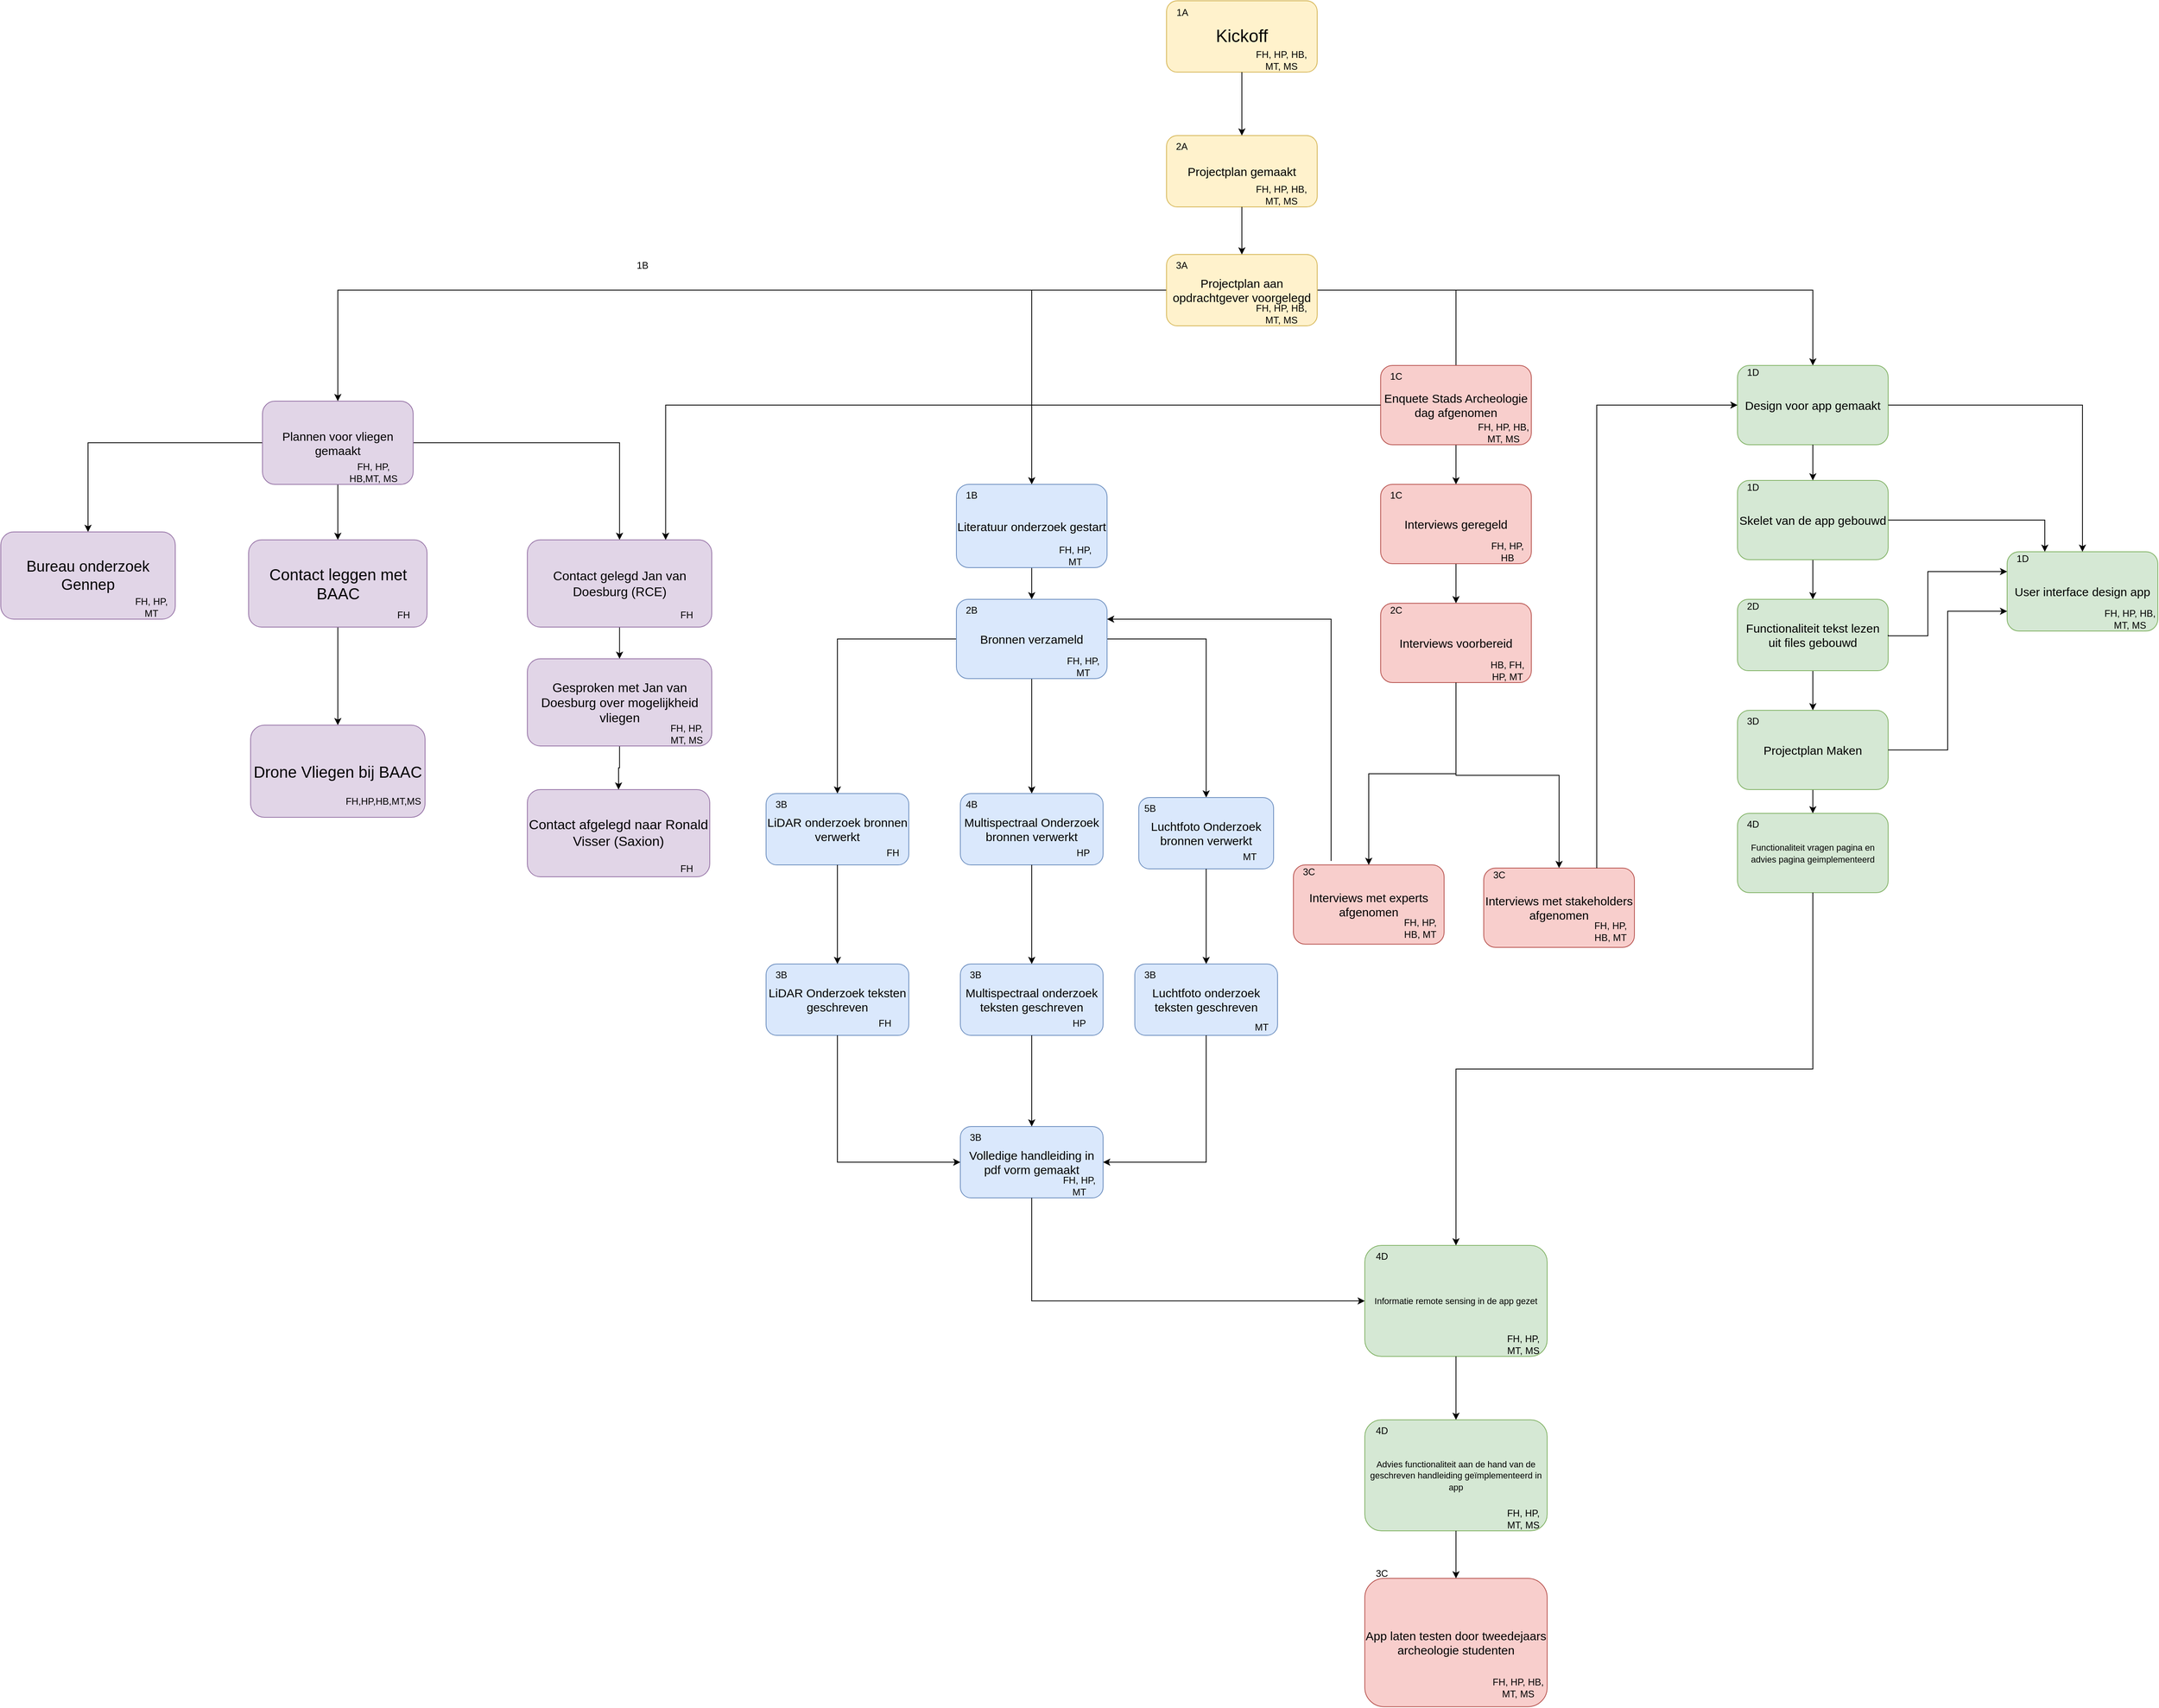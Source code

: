 <mxfile version="22.1.17" type="gitlab">
  <diagram name="Pagina-1" id="hC3suqmQke7wl9KMhECB">
    <mxGraphModel dx="2759" dy="586" grid="1" gridSize="10" guides="1" tooltips="1" connect="1" arrows="1" fold="1" page="1" pageScale="1" pageWidth="827" pageHeight="1169" math="0" shadow="0">
      <root>
        <mxCell id="0" />
        <mxCell id="1" parent="0" />
        <mxCell id="HLW4yrqOA1MUcVgEDOPn-8" value="" style="edgeStyle=orthogonalEdgeStyle;rounded=0;orthogonalLoop=1;jettySize=auto;html=1;" edge="1" parent="1" source="HLW4yrqOA1MUcVgEDOPn-5" target="HLW4yrqOA1MUcVgEDOPn-7">
          <mxGeometry relative="1" as="geometry" />
        </mxCell>
        <mxCell id="HLW4yrqOA1MUcVgEDOPn-10" value="" style="edgeStyle=orthogonalEdgeStyle;rounded=0;orthogonalLoop=1;jettySize=auto;html=1;entryX=0.5;entryY=0;entryDx=0;entryDy=0;" edge="1" parent="1" source="HLW4yrqOA1MUcVgEDOPn-5" target="HLW4yrqOA1MUcVgEDOPn-132">
          <mxGeometry relative="1" as="geometry" />
        </mxCell>
        <mxCell id="HLW4yrqOA1MUcVgEDOPn-12" value="" style="edgeStyle=orthogonalEdgeStyle;rounded=0;orthogonalLoop=1;jettySize=auto;html=1;" edge="1" parent="1" source="HLW4yrqOA1MUcVgEDOPn-5" target="HLW4yrqOA1MUcVgEDOPn-11">
          <mxGeometry relative="1" as="geometry" />
        </mxCell>
        <mxCell id="HLW4yrqOA1MUcVgEDOPn-18" value="" style="edgeStyle=orthogonalEdgeStyle;rounded=0;orthogonalLoop=1;jettySize=auto;html=1;" edge="1" parent="1" source="HLW4yrqOA1MUcVgEDOPn-7" target="HLW4yrqOA1MUcVgEDOPn-13">
          <mxGeometry relative="1" as="geometry" />
        </mxCell>
        <mxCell id="HLW4yrqOA1MUcVgEDOPn-7" value="&lt;font style=&quot;font-size: 15px;&quot;&gt;Literatuur onderzoek gestart&lt;/font&gt;" style="whiteSpace=wrap;html=1;rounded=1;fillColor=#dae8fc;strokeColor=#6c8ebf;" vertex="1" parent="1">
          <mxGeometry x="-105" y="690" width="190" height="105" as="geometry" />
        </mxCell>
        <mxCell id="HLW4yrqOA1MUcVgEDOPn-16" value="" style="edgeStyle=orthogonalEdgeStyle;rounded=0;orthogonalLoop=1;jettySize=auto;html=1;" edge="1" parent="1" source="HLW4yrqOA1MUcVgEDOPn-9" target="HLW4yrqOA1MUcVgEDOPn-15">
          <mxGeometry relative="1" as="geometry" />
        </mxCell>
        <mxCell id="HLW4yrqOA1MUcVgEDOPn-17" value="" style="edgeStyle=orthogonalEdgeStyle;rounded=0;orthogonalLoop=1;jettySize=auto;html=1;" edge="1" parent="1" source="HLW4yrqOA1MUcVgEDOPn-11" target="HLW4yrqOA1MUcVgEDOPn-14">
          <mxGeometry relative="1" as="geometry" />
        </mxCell>
        <mxCell id="HLW4yrqOA1MUcVgEDOPn-22" value="" style="edgeStyle=orthogonalEdgeStyle;rounded=0;orthogonalLoop=1;jettySize=auto;html=1;" edge="1" parent="1" source="HLW4yrqOA1MUcVgEDOPn-13" target="HLW4yrqOA1MUcVgEDOPn-20">
          <mxGeometry relative="1" as="geometry" />
        </mxCell>
        <mxCell id="HLW4yrqOA1MUcVgEDOPn-23" value="" style="edgeStyle=orthogonalEdgeStyle;rounded=0;orthogonalLoop=1;jettySize=auto;html=1;" edge="1" parent="1" source="HLW4yrqOA1MUcVgEDOPn-13" target="HLW4yrqOA1MUcVgEDOPn-19">
          <mxGeometry relative="1" as="geometry" />
        </mxCell>
        <mxCell id="HLW4yrqOA1MUcVgEDOPn-24" value="" style="edgeStyle=orthogonalEdgeStyle;rounded=0;orthogonalLoop=1;jettySize=auto;html=1;" edge="1" parent="1" source="HLW4yrqOA1MUcVgEDOPn-13" target="HLW4yrqOA1MUcVgEDOPn-21">
          <mxGeometry relative="1" as="geometry" />
        </mxCell>
        <mxCell id="HLW4yrqOA1MUcVgEDOPn-13" value="&lt;font style=&quot;font-size: 15px;&quot;&gt;Bronnen verzameld&lt;/font&gt;" style="whiteSpace=wrap;html=1;rounded=1;fillColor=#dae8fc;strokeColor=#6c8ebf;" vertex="1" parent="1">
          <mxGeometry x="-105" y="835" width="190" height="100" as="geometry" />
        </mxCell>
        <mxCell id="HLW4yrqOA1MUcVgEDOPn-27" value="" style="edgeStyle=orthogonalEdgeStyle;rounded=0;orthogonalLoop=1;jettySize=auto;html=1;entryX=0.5;entryY=0;entryDx=0;entryDy=0;" edge="1" parent="1" source="HLW4yrqOA1MUcVgEDOPn-14" target="HLW4yrqOA1MUcVgEDOPn-111">
          <mxGeometry relative="1" as="geometry">
            <Array as="points">
              <mxPoint x="525" y="1057" />
              <mxPoint x="655" y="1057" />
            </Array>
          </mxGeometry>
        </mxCell>
        <mxCell id="HLW4yrqOA1MUcVgEDOPn-29" value="" style="edgeStyle=orthogonalEdgeStyle;rounded=0;orthogonalLoop=1;jettySize=auto;html=1;" edge="1" parent="1" source="HLW4yrqOA1MUcVgEDOPn-15" target="HLW4yrqOA1MUcVgEDOPn-28">
          <mxGeometry relative="1" as="geometry" />
        </mxCell>
        <mxCell id="HLW4yrqOA1MUcVgEDOPn-19" value="&lt;font style=&quot;font-size: 15px;&quot;&gt;LiDAR onderzoek bronnen verwerkt&lt;/font&gt;" style="whiteSpace=wrap;html=1;rounded=1;fillColor=#dae8fc;strokeColor=#6c8ebf;" vertex="1" parent="1">
          <mxGeometry x="-345" y="1080" width="180" height="90" as="geometry" />
        </mxCell>
        <mxCell id="HLW4yrqOA1MUcVgEDOPn-20" value="&lt;font style=&quot;font-size: 15px;&quot;&gt;Multispectraal Onderzoek bronnen verwerkt&lt;/font&gt;" style="whiteSpace=wrap;html=1;rounded=1;fillColor=#dae8fc;strokeColor=#6c8ebf;" vertex="1" parent="1">
          <mxGeometry x="-100" y="1080" width="180" height="90" as="geometry" />
        </mxCell>
        <mxCell id="HLW4yrqOA1MUcVgEDOPn-31" value="" style="edgeStyle=orthogonalEdgeStyle;rounded=0;orthogonalLoop=1;jettySize=auto;html=1;" edge="1" parent="1" source="HLW4yrqOA1MUcVgEDOPn-28" target="HLW4yrqOA1MUcVgEDOPn-30">
          <mxGeometry relative="1" as="geometry" />
        </mxCell>
        <mxCell id="HLW4yrqOA1MUcVgEDOPn-41" value="1B" style="text;whiteSpace=wrap;html=1;" vertex="1" parent="1">
          <mxGeometry x="-95" y="690" width="50" height="40" as="geometry" />
        </mxCell>
        <mxCell id="HLW4yrqOA1MUcVgEDOPn-42" value="2B" style="text;whiteSpace=wrap;html=1;" vertex="1" parent="1">
          <mxGeometry x="-95" y="835" width="50" height="30" as="geometry" />
        </mxCell>
        <mxCell id="HLW4yrqOA1MUcVgEDOPn-43" value="3B" style="text;whiteSpace=wrap;html=1;" vertex="1" parent="1">
          <mxGeometry x="-335" y="1080" width="50" height="40" as="geometry" />
        </mxCell>
        <mxCell id="HLW4yrqOA1MUcVgEDOPn-44" value="4B" style="text;whiteSpace=wrap;html=1;" vertex="1" parent="1">
          <mxGeometry x="-95" y="1080" width="50" height="40" as="geometry" />
        </mxCell>
        <mxCell id="HLW4yrqOA1MUcVgEDOPn-53" value="FH" style="text;html=1;strokeColor=none;fillColor=none;align=center;verticalAlign=middle;whiteSpace=wrap;rounded=0;" vertex="1" parent="1">
          <mxGeometry x="-215" y="1140" width="60" height="30" as="geometry" />
        </mxCell>
        <mxCell id="HLW4yrqOA1MUcVgEDOPn-59" value="" style="edgeStyle=orthogonalEdgeStyle;rounded=0;orthogonalLoop=1;jettySize=auto;html=1;" edge="1" parent="1" source="HLW4yrqOA1MUcVgEDOPn-55" target="HLW4yrqOA1MUcVgEDOPn-58">
          <mxGeometry relative="1" as="geometry" />
        </mxCell>
        <mxCell id="HLW4yrqOA1MUcVgEDOPn-61" value="" style="edgeStyle=orthogonalEdgeStyle;rounded=0;orthogonalLoop=1;jettySize=auto;html=1;" edge="1" parent="1" source="HLW4yrqOA1MUcVgEDOPn-55" target="HLW4yrqOA1MUcVgEDOPn-60">
          <mxGeometry relative="1" as="geometry" />
        </mxCell>
        <mxCell id="HLW4yrqOA1MUcVgEDOPn-65" value="" style="edgeStyle=orthogonalEdgeStyle;rounded=0;orthogonalLoop=1;jettySize=auto;html=1;" edge="1" parent="1" source="HLW4yrqOA1MUcVgEDOPn-55" target="HLW4yrqOA1MUcVgEDOPn-64">
          <mxGeometry relative="1" as="geometry" />
        </mxCell>
        <mxCell id="HLW4yrqOA1MUcVgEDOPn-55" value="&lt;font style=&quot;font-size: 15px;&quot;&gt;Plannen voor vliegen gemaakt&lt;/font&gt;" style="whiteSpace=wrap;html=1;rounded=1;fillColor=#e1d5e7;strokeColor=#9673a6;" vertex="1" parent="1">
          <mxGeometry x="-980" y="585" width="190" height="105" as="geometry" />
        </mxCell>
        <mxCell id="HLW4yrqOA1MUcVgEDOPn-56" value="1B" style="text;whiteSpace=wrap;html=1;" vertex="1" parent="1">
          <mxGeometry x="-510" y="400" width="50" height="40" as="geometry" />
        </mxCell>
        <mxCell id="HLW4yrqOA1MUcVgEDOPn-57" value="" style="endArrow=classic;html=1;rounded=0;entryX=0.5;entryY=0;entryDx=0;entryDy=0;exitX=0;exitY=0.5;exitDx=0;exitDy=0;strokeColor=default;edgeStyle=orthogonalEdgeStyle;" edge="1" parent="1" source="HLW4yrqOA1MUcVgEDOPn-5" target="HLW4yrqOA1MUcVgEDOPn-55">
          <mxGeometry width="50" height="50" relative="1" as="geometry">
            <mxPoint x="-100" y="600" as="sourcePoint" />
            <mxPoint x="-50" y="550" as="targetPoint" />
          </mxGeometry>
        </mxCell>
        <mxCell id="HLW4yrqOA1MUcVgEDOPn-69" value="" style="edgeStyle=orthogonalEdgeStyle;rounded=0;orthogonalLoop=1;jettySize=auto;html=1;" edge="1" parent="1" source="HLW4yrqOA1MUcVgEDOPn-58" target="HLW4yrqOA1MUcVgEDOPn-62">
          <mxGeometry relative="1" as="geometry" />
        </mxCell>
        <mxCell id="HLW4yrqOA1MUcVgEDOPn-58" value="&lt;font style=&quot;font-size: 20px;&quot;&gt;Contact leggen met BAAC&lt;/font&gt;" style="whiteSpace=wrap;html=1;fillColor=#e1d5e7;strokeColor=#9673a6;rounded=1;" vertex="1" parent="1">
          <mxGeometry x="-997.5" y="760" width="225" height="110" as="geometry" />
        </mxCell>
        <mxCell id="HLW4yrqOA1MUcVgEDOPn-60" value="&lt;font style=&quot;font-size: 19px;&quot;&gt;Bureau onderzoek Gennep&lt;/font&gt;" style="whiteSpace=wrap;html=1;fillColor=#e1d5e7;strokeColor=#9673a6;rounded=1;" vertex="1" parent="1">
          <mxGeometry x="-1310" y="750" width="220" height="110" as="geometry" />
        </mxCell>
        <mxCell id="HLW4yrqOA1MUcVgEDOPn-67" value="" style="edgeStyle=orthogonalEdgeStyle;rounded=0;orthogonalLoop=1;jettySize=auto;html=1;entryX=0.5;entryY=0;entryDx=0;entryDy=0;" edge="1" parent="1" source="HLW4yrqOA1MUcVgEDOPn-64" target="HLW4yrqOA1MUcVgEDOPn-117">
          <mxGeometry relative="1" as="geometry" />
        </mxCell>
        <mxCell id="HLW4yrqOA1MUcVgEDOPn-64" value="&lt;font style=&quot;font-size: 16px;&quot;&gt;Contact gelegd Jan van Doesburg (RCE)&lt;/font&gt;" style="whiteSpace=wrap;html=1;fillColor=#e1d5e7;strokeColor=#9673a6;rounded=1;" vertex="1" parent="1">
          <mxGeometry x="-646" y="760" width="232.5" height="110" as="geometry" />
        </mxCell>
        <mxCell id="HLW4yrqOA1MUcVgEDOPn-66" value="&lt;font style=&quot;font-size: 17px;&quot;&gt;Contact afgelegd naar Ronald Visser (Saxion)&lt;/font&gt;" style="whiteSpace=wrap;html=1;fillColor=#e1d5e7;strokeColor=#9673a6;rounded=1;" vertex="1" parent="1">
          <mxGeometry x="-646" y="1075" width="230" height="110" as="geometry" />
        </mxCell>
        <mxCell id="HLW4yrqOA1MUcVgEDOPn-81" value="" style="group" vertex="1" connectable="0" parent="1">
          <mxGeometry x="115" y="1165" width="180" height="90" as="geometry" />
        </mxCell>
        <mxCell id="HLW4yrqOA1MUcVgEDOPn-21" value="&lt;font style=&quot;font-size: 15px;&quot;&gt;Luchtfoto Onderzoek bronnen verwerkt&lt;/font&gt;" style="whiteSpace=wrap;html=1;rounded=1;fillColor=#dae8fc;strokeColor=#6c8ebf;" vertex="1" parent="HLW4yrqOA1MUcVgEDOPn-81">
          <mxGeometry x="10" y="-80" width="170" height="90" as="geometry" />
        </mxCell>
        <mxCell id="HLW4yrqOA1MUcVgEDOPn-45" value="5B" style="text;whiteSpace=wrap;html=1;" vertex="1" parent="HLW4yrqOA1MUcVgEDOPn-81">
          <mxGeometry x="15" y="-80" width="40" height="40" as="geometry" />
        </mxCell>
        <mxCell id="HLW4yrqOA1MUcVgEDOPn-91" value="MT" style="text;html=1;strokeColor=none;fillColor=none;align=center;verticalAlign=middle;whiteSpace=wrap;rounded=0;" vertex="1" parent="HLW4yrqOA1MUcVgEDOPn-81">
          <mxGeometry x="120" y="-20" width="60" height="30" as="geometry" />
        </mxCell>
        <mxCell id="HLW4yrqOA1MUcVgEDOPn-82" value="" style="group" vertex="1" connectable="0" parent="1">
          <mxGeometry x="-100" y="1295" width="180" height="90" as="geometry" />
        </mxCell>
        <mxCell id="HLW4yrqOA1MUcVgEDOPn-73" value="&lt;span style=&quot;font-size: 15px;&quot;&gt;Multispectraal onderzoek teksten geschreven&lt;/span&gt;" style="whiteSpace=wrap;html=1;rounded=1;fillColor=#dae8fc;strokeColor=#6c8ebf;" vertex="1" parent="HLW4yrqOA1MUcVgEDOPn-82">
          <mxGeometry width="180" height="90" as="geometry" />
        </mxCell>
        <mxCell id="HLW4yrqOA1MUcVgEDOPn-74" value="3B" style="text;whiteSpace=wrap;html=1;" vertex="1" parent="HLW4yrqOA1MUcVgEDOPn-82">
          <mxGeometry x="10" width="50" height="40" as="geometry" />
        </mxCell>
        <mxCell id="HLW4yrqOA1MUcVgEDOPn-75" value="HP" style="text;html=1;strokeColor=none;fillColor=none;align=center;verticalAlign=middle;whiteSpace=wrap;rounded=0;" vertex="1" parent="HLW4yrqOA1MUcVgEDOPn-82">
          <mxGeometry x="120" y="60" width="60" height="30" as="geometry" />
        </mxCell>
        <mxCell id="HLW4yrqOA1MUcVgEDOPn-83" value="" style="group" vertex="1" connectable="0" parent="1">
          <mxGeometry x="-345" y="1295" width="180" height="90" as="geometry" />
        </mxCell>
        <mxCell id="HLW4yrqOA1MUcVgEDOPn-70" value="&lt;font style=&quot;font-size: 15px;&quot;&gt;LiDAR Onderzoek teksten geschreven&lt;/font&gt;" style="whiteSpace=wrap;html=1;rounded=1;fillColor=#dae8fc;strokeColor=#6c8ebf;" vertex="1" parent="HLW4yrqOA1MUcVgEDOPn-83">
          <mxGeometry width="180" height="90" as="geometry" />
        </mxCell>
        <mxCell id="HLW4yrqOA1MUcVgEDOPn-71" value="3B" style="text;whiteSpace=wrap;html=1;" vertex="1" parent="HLW4yrqOA1MUcVgEDOPn-83">
          <mxGeometry x="10" width="50" height="40" as="geometry" />
        </mxCell>
        <mxCell id="HLW4yrqOA1MUcVgEDOPn-72" value="FH" style="text;html=1;strokeColor=none;fillColor=none;align=center;verticalAlign=middle;whiteSpace=wrap;rounded=0;" vertex="1" parent="HLW4yrqOA1MUcVgEDOPn-83">
          <mxGeometry x="120" y="60" width="60" height="30" as="geometry" />
        </mxCell>
        <mxCell id="HLW4yrqOA1MUcVgEDOPn-85" value="" style="endArrow=classic;html=1;rounded=0;entryX=0.5;entryY=0;entryDx=0;entryDy=0;exitX=0.5;exitY=1;exitDx=0;exitDy=0;" edge="1" parent="1" source="HLW4yrqOA1MUcVgEDOPn-21" target="HLW4yrqOA1MUcVgEDOPn-76">
          <mxGeometry width="50" height="50" relative="1" as="geometry">
            <mxPoint x="75" y="1135" as="sourcePoint" />
            <mxPoint x="125" y="1085" as="targetPoint" />
          </mxGeometry>
        </mxCell>
        <mxCell id="HLW4yrqOA1MUcVgEDOPn-86" value="" style="endArrow=classic;html=1;rounded=0;entryX=0.5;entryY=0;entryDx=0;entryDy=0;exitX=0.5;exitY=1;exitDx=0;exitDy=0;" edge="1" parent="1" source="HLW4yrqOA1MUcVgEDOPn-20" target="HLW4yrqOA1MUcVgEDOPn-73">
          <mxGeometry width="50" height="50" relative="1" as="geometry">
            <mxPoint x="-15" y="1095" as="sourcePoint" />
            <mxPoint x="-15" y="1135" as="targetPoint" />
          </mxGeometry>
        </mxCell>
        <mxCell id="HLW4yrqOA1MUcVgEDOPn-88" value="" style="endArrow=classic;html=1;rounded=0;entryX=0.5;entryY=0;entryDx=0;entryDy=0;exitX=0.5;exitY=1;exitDx=0;exitDy=0;" edge="1" parent="1" source="HLW4yrqOA1MUcVgEDOPn-19" target="HLW4yrqOA1MUcVgEDOPn-70">
          <mxGeometry width="50" height="50" relative="1" as="geometry">
            <mxPoint x="-225" y="1095" as="sourcePoint" />
            <mxPoint x="-225" y="1135" as="targetPoint" />
          </mxGeometry>
        </mxCell>
        <mxCell id="HLW4yrqOA1MUcVgEDOPn-76" value="&lt;font style=&quot;font-size: 15px;&quot;&gt;Luchtfoto onderzoek teksten geschreven&lt;/font&gt;" style="whiteSpace=wrap;html=1;rounded=1;fillColor=#dae8fc;strokeColor=#6c8ebf;" vertex="1" parent="1">
          <mxGeometry x="120" y="1295" width="180" height="90" as="geometry" />
        </mxCell>
        <mxCell id="HLW4yrqOA1MUcVgEDOPn-89" value="" style="group" vertex="1" connectable="0" parent="1">
          <mxGeometry x="125" y="1190" width="175" height="90" as="geometry" />
        </mxCell>
        <mxCell id="HLW4yrqOA1MUcVgEDOPn-77" value="3B" style="text;whiteSpace=wrap;html=1;" vertex="1" parent="HLW4yrqOA1MUcVgEDOPn-89">
          <mxGeometry x="5" y="105" width="50" height="40" as="geometry" />
        </mxCell>
        <mxCell id="HLW4yrqOA1MUcVgEDOPn-90" value="HP" style="text;html=1;strokeColor=none;fillColor=none;align=center;verticalAlign=middle;whiteSpace=wrap;rounded=0;" vertex="1" parent="1">
          <mxGeometry x="25" y="1140" width="60" height="30" as="geometry" />
        </mxCell>
        <mxCell id="HLW4yrqOA1MUcVgEDOPn-92" value="FH, HP, HB,MT, MS" style="text;html=1;strokeColor=none;fillColor=none;align=center;verticalAlign=middle;whiteSpace=wrap;rounded=0;" vertex="1" parent="1">
          <mxGeometry x="-880" y="660" width="80" height="30" as="geometry" />
        </mxCell>
        <mxCell id="HLW4yrqOA1MUcVgEDOPn-93" value="FH" style="text;html=1;strokeColor=none;fillColor=none;align=center;verticalAlign=middle;whiteSpace=wrap;rounded=0;" vertex="1" parent="1">
          <mxGeometry x="-474.75" y="840" width="60" height="30" as="geometry" />
        </mxCell>
        <mxCell id="HLW4yrqOA1MUcVgEDOPn-94" value="FH" style="text;html=1;strokeColor=none;fillColor=none;align=center;verticalAlign=middle;whiteSpace=wrap;rounded=0;" vertex="1" parent="1">
          <mxGeometry x="-832.5" y="840" width="60" height="30" as="geometry" />
        </mxCell>
        <mxCell id="HLW4yrqOA1MUcVgEDOPn-95" value="FH, HP, MT" style="text;html=1;strokeColor=none;fillColor=none;align=center;verticalAlign=middle;whiteSpace=wrap;rounded=0;" vertex="1" parent="1">
          <mxGeometry x="-1150" y="830" width="60" height="30" as="geometry" />
        </mxCell>
        <mxCell id="HLW4yrqOA1MUcVgEDOPn-96" value="FH" style="text;html=1;strokeColor=none;fillColor=none;align=center;verticalAlign=middle;whiteSpace=wrap;rounded=0;" vertex="1" parent="1">
          <mxGeometry x="-474.75" y="1160" width="60" height="30" as="geometry" />
        </mxCell>
        <mxCell id="HLW4yrqOA1MUcVgEDOPn-98" value="FH, HP, MT" style="text;html=1;strokeColor=none;fillColor=none;align=center;verticalAlign=middle;whiteSpace=wrap;rounded=0;" vertex="1" parent="1">
          <mxGeometry x="15" y="765" width="60" height="30" as="geometry" />
        </mxCell>
        <mxCell id="HLW4yrqOA1MUcVgEDOPn-99" value="FH, HP, MT" style="text;html=1;strokeColor=none;fillColor=none;align=center;verticalAlign=middle;whiteSpace=wrap;rounded=0;" vertex="1" parent="1">
          <mxGeometry x="25" y="905" width="60" height="30" as="geometry" />
        </mxCell>
        <mxCell id="HLW4yrqOA1MUcVgEDOPn-105" value="" style="group" vertex="1" connectable="0" parent="1">
          <mxGeometry x="320" y="1165" width="190" height="105" as="geometry" />
        </mxCell>
        <mxCell id="HLW4yrqOA1MUcVgEDOPn-25" value="&lt;font style=&quot;font-size: 15px;&quot;&gt;Interviews met experts afgenomen&lt;/font&gt;" style="whiteSpace=wrap;html=1;rounded=1;fillColor=#f8cecc;strokeColor=#b85450;" vertex="1" parent="HLW4yrqOA1MUcVgEDOPn-105">
          <mxGeometry y="5" width="190" height="100" as="geometry" />
        </mxCell>
        <mxCell id="HLW4yrqOA1MUcVgEDOPn-46" value="3C" style="text;whiteSpace=wrap;html=1;" vertex="1" parent="HLW4yrqOA1MUcVgEDOPn-105">
          <mxGeometry x="10" width="50" height="40" as="geometry" />
        </mxCell>
        <mxCell id="HLW4yrqOA1MUcVgEDOPn-104" value="FH, HP, HB, MT" style="text;html=1;strokeColor=none;fillColor=none;align=center;verticalAlign=middle;whiteSpace=wrap;rounded=0;" vertex="1" parent="HLW4yrqOA1MUcVgEDOPn-105">
          <mxGeometry x="130" y="70" width="60" height="30" as="geometry" />
        </mxCell>
        <mxCell id="HLW4yrqOA1MUcVgEDOPn-106" value="" style="group" vertex="1" connectable="0" parent="1">
          <mxGeometry x="880" y="680" width="190" height="105" as="geometry" />
        </mxCell>
        <mxCell id="HLW4yrqOA1MUcVgEDOPn-9" value="&lt;span style=&quot;font-size: 15px;&quot;&gt;Skelet van de app gebouwd&lt;/span&gt;" style="whiteSpace=wrap;html=1;rounded=1;fillColor=#d5e8d4;strokeColor=#82b366;" vertex="1" parent="HLW4yrqOA1MUcVgEDOPn-106">
          <mxGeometry y="5" width="190" height="100" as="geometry" />
        </mxCell>
        <mxCell id="HLW4yrqOA1MUcVgEDOPn-49" value="1D" style="text;whiteSpace=wrap;html=1;" vertex="1" parent="HLW4yrqOA1MUcVgEDOPn-106">
          <mxGeometry x="10" width="50" height="40" as="geometry" />
        </mxCell>
        <mxCell id="HLW4yrqOA1MUcVgEDOPn-107" value="" style="group" vertex="1" connectable="0" parent="1">
          <mxGeometry x="880" y="830" width="190" height="95" as="geometry" />
        </mxCell>
        <mxCell id="HLW4yrqOA1MUcVgEDOPn-15" value="&lt;font style=&quot;font-size: 15px;&quot;&gt;Functionaliteit tekst lezen uit files gebouwd&lt;/font&gt;" style="whiteSpace=wrap;html=1;rounded=1;fillColor=#d5e8d4;strokeColor=#82b366;" vertex="1" parent="HLW4yrqOA1MUcVgEDOPn-107">
          <mxGeometry y="5" width="190" height="90" as="geometry" />
        </mxCell>
        <mxCell id="HLW4yrqOA1MUcVgEDOPn-50" value="2D" style="text;whiteSpace=wrap;html=1;" vertex="1" parent="HLW4yrqOA1MUcVgEDOPn-107">
          <mxGeometry x="10" width="50" height="40" as="geometry" />
        </mxCell>
        <mxCell id="HLW4yrqOA1MUcVgEDOPn-108" value="" style="group" vertex="1" connectable="0" parent="1">
          <mxGeometry x="880" y="975" width="190" height="100" as="geometry" />
        </mxCell>
        <mxCell id="HLW4yrqOA1MUcVgEDOPn-28" value="&lt;font style=&quot;font-size: 15px;&quot;&gt;Projectplan Maken&lt;/font&gt;" style="whiteSpace=wrap;html=1;rounded=1;fillColor=#d5e8d4;strokeColor=#82b366;" vertex="1" parent="HLW4yrqOA1MUcVgEDOPn-108">
          <mxGeometry width="190" height="100" as="geometry" />
        </mxCell>
        <mxCell id="HLW4yrqOA1MUcVgEDOPn-51" value="3D" style="text;whiteSpace=wrap;html=1;" vertex="1" parent="HLW4yrqOA1MUcVgEDOPn-108">
          <mxGeometry x="10" width="50" height="40" as="geometry" />
        </mxCell>
        <mxCell id="HLW4yrqOA1MUcVgEDOPn-109" value="" style="group" vertex="1" connectable="0" parent="1">
          <mxGeometry x="880" y="1105" width="190" height="100" as="geometry" />
        </mxCell>
        <mxCell id="HLW4yrqOA1MUcVgEDOPn-30" value="&lt;font style=&quot;font-size: 11px;&quot;&gt;Functionaliteit vragen pagina en advies pagina geimplementeerd&lt;/font&gt;" style="whiteSpace=wrap;html=1;rounded=1;fillColor=#d5e8d4;strokeColor=#82b366;" vertex="1" parent="HLW4yrqOA1MUcVgEDOPn-109">
          <mxGeometry width="190" height="100" as="geometry" />
        </mxCell>
        <mxCell id="HLW4yrqOA1MUcVgEDOPn-52" value="4D" style="text;whiteSpace=wrap;html=1;" vertex="1" parent="HLW4yrqOA1MUcVgEDOPn-109">
          <mxGeometry x="10" width="50" height="40" as="geometry" />
        </mxCell>
        <mxCell id="HLW4yrqOA1MUcVgEDOPn-110" value="" style="group" vertex="1" connectable="0" parent="1">
          <mxGeometry x="560" y="1169" width="190" height="105" as="geometry" />
        </mxCell>
        <mxCell id="HLW4yrqOA1MUcVgEDOPn-111" value="&lt;font style=&quot;font-size: 15px;&quot;&gt;Interviews met stakeholders afgenomen&lt;/font&gt;" style="whiteSpace=wrap;html=1;rounded=1;fillColor=#f8cecc;strokeColor=#b85450;" vertex="1" parent="HLW4yrqOA1MUcVgEDOPn-110">
          <mxGeometry y="5" width="190" height="100" as="geometry" />
        </mxCell>
        <mxCell id="HLW4yrqOA1MUcVgEDOPn-112" value="3C" style="text;whiteSpace=wrap;html=1;" vertex="1" parent="HLW4yrqOA1MUcVgEDOPn-110">
          <mxGeometry x="10" width="50" height="40" as="geometry" />
        </mxCell>
        <mxCell id="HLW4yrqOA1MUcVgEDOPn-113" value="FH, HP, HB, MT" style="text;html=1;strokeColor=none;fillColor=none;align=center;verticalAlign=middle;whiteSpace=wrap;rounded=0;" vertex="1" parent="HLW4yrqOA1MUcVgEDOPn-110">
          <mxGeometry x="130" y="70" width="60" height="30" as="geometry" />
        </mxCell>
        <mxCell id="HLW4yrqOA1MUcVgEDOPn-114" value="" style="group" vertex="1" connectable="0" parent="1">
          <mxGeometry x="430" y="690" width="190" height="100" as="geometry" />
        </mxCell>
        <mxCell id="HLW4yrqOA1MUcVgEDOPn-11" value="&lt;font style=&quot;font-size: 15px;&quot;&gt;Interviews geregeld&lt;/font&gt;" style="whiteSpace=wrap;html=1;rounded=1;fillColor=#f8cecc;strokeColor=#b85450;" vertex="1" parent="HLW4yrqOA1MUcVgEDOPn-114">
          <mxGeometry width="190" height="100" as="geometry" />
        </mxCell>
        <mxCell id="HLW4yrqOA1MUcVgEDOPn-48" value="1C" style="text;whiteSpace=wrap;html=1;" vertex="1" parent="HLW4yrqOA1MUcVgEDOPn-114">
          <mxGeometry x="10" width="50" height="30" as="geometry" />
        </mxCell>
        <mxCell id="HLW4yrqOA1MUcVgEDOPn-102" value="FH, HP, HB" style="text;html=1;strokeColor=none;fillColor=none;align=center;verticalAlign=middle;whiteSpace=wrap;rounded=0;" vertex="1" parent="HLW4yrqOA1MUcVgEDOPn-114">
          <mxGeometry x="130" y="70" width="60" height="30" as="geometry" />
        </mxCell>
        <mxCell id="HLW4yrqOA1MUcVgEDOPn-115" value="" style="group" vertex="1" connectable="0" parent="1">
          <mxGeometry x="430" y="835" width="190" height="105" as="geometry" />
        </mxCell>
        <mxCell id="HLW4yrqOA1MUcVgEDOPn-14" value="&lt;font style=&quot;font-size: 15px;&quot;&gt;Interviews voorbereid&lt;/font&gt;" style="whiteSpace=wrap;html=1;rounded=1;fillColor=#f8cecc;strokeColor=#b85450;" vertex="1" parent="HLW4yrqOA1MUcVgEDOPn-115">
          <mxGeometry y="5" width="190" height="100" as="geometry" />
        </mxCell>
        <mxCell id="HLW4yrqOA1MUcVgEDOPn-47" value="2C" style="text;whiteSpace=wrap;html=1;" vertex="1" parent="HLW4yrqOA1MUcVgEDOPn-115">
          <mxGeometry x="10" width="50" height="40" as="geometry" />
        </mxCell>
        <mxCell id="HLW4yrqOA1MUcVgEDOPn-103" value="HB, FH, HP, MT" style="text;html=1;strokeColor=none;fillColor=none;align=center;verticalAlign=middle;whiteSpace=wrap;rounded=0;" vertex="1" parent="HLW4yrqOA1MUcVgEDOPn-115">
          <mxGeometry x="130" y="75" width="60" height="30" as="geometry" />
        </mxCell>
        <mxCell id="HLW4yrqOA1MUcVgEDOPn-116" value="" style="endArrow=classic;html=1;rounded=0;exitX=0.5;exitY=1;exitDx=0;exitDy=0;entryX=0.5;entryY=0;entryDx=0;entryDy=0;edgeStyle=orthogonalEdgeStyle;" edge="1" parent="1" source="HLW4yrqOA1MUcVgEDOPn-14" target="HLW4yrqOA1MUcVgEDOPn-25">
          <mxGeometry width="50" height="50" relative="1" as="geometry">
            <mxPoint x="770" y="915.5" as="sourcePoint" />
            <mxPoint x="820" y="865.5" as="targetPoint" />
          </mxGeometry>
        </mxCell>
        <mxCell id="HLW4yrqOA1MUcVgEDOPn-119" value="" style="edgeStyle=orthogonalEdgeStyle;rounded=0;orthogonalLoop=1;jettySize=auto;html=1;" edge="1" parent="1" source="HLW4yrqOA1MUcVgEDOPn-117" target="HLW4yrqOA1MUcVgEDOPn-66">
          <mxGeometry relative="1" as="geometry" />
        </mxCell>
        <mxCell id="HLW4yrqOA1MUcVgEDOPn-117" value="&lt;font style=&quot;font-size: 16px;&quot;&gt;Gesproken met Jan van Doesburg over mogelijkheid vliegen&lt;/font&gt;" style="whiteSpace=wrap;html=1;fillColor=#e1d5e7;strokeColor=#9673a6;rounded=1;" vertex="1" parent="1">
          <mxGeometry x="-646" y="910" width="232.5" height="110" as="geometry" />
        </mxCell>
        <mxCell id="HLW4yrqOA1MUcVgEDOPn-118" value="FH, HP, MT, MS" style="text;html=1;strokeColor=none;fillColor=none;align=center;verticalAlign=middle;whiteSpace=wrap;rounded=0;" vertex="1" parent="1">
          <mxGeometry x="-474.75" y="990" width="60" height="30" as="geometry" />
        </mxCell>
        <mxCell id="HLW4yrqOA1MUcVgEDOPn-121" value="" style="group" vertex="1" connectable="0" parent="1">
          <mxGeometry x="430" y="540" width="190" height="100" as="geometry" />
        </mxCell>
        <mxCell id="HLW4yrqOA1MUcVgEDOPn-122" value="&lt;font style=&quot;font-size: 15px;&quot;&gt;Enquete Stads Archeologie dag afgenomen&lt;/font&gt;" style="whiteSpace=wrap;html=1;rounded=1;fillColor=#f8cecc;strokeColor=#b85450;" vertex="1" parent="HLW4yrqOA1MUcVgEDOPn-121">
          <mxGeometry width="190" height="100" as="geometry" />
        </mxCell>
        <mxCell id="HLW4yrqOA1MUcVgEDOPn-123" value="1C" style="text;whiteSpace=wrap;html=1;" vertex="1" parent="HLW4yrqOA1MUcVgEDOPn-121">
          <mxGeometry x="10" width="50" height="30" as="geometry" />
        </mxCell>
        <mxCell id="HLW4yrqOA1MUcVgEDOPn-124" value="FH, HP, HB, MT, MS" style="text;html=1;strokeColor=none;fillColor=none;align=center;verticalAlign=middle;whiteSpace=wrap;rounded=0;" vertex="1" parent="HLW4yrqOA1MUcVgEDOPn-121">
          <mxGeometry x="120" y="70" width="70" height="30" as="geometry" />
        </mxCell>
        <mxCell id="HLW4yrqOA1MUcVgEDOPn-126" value="" style="group" vertex="1" connectable="0" parent="1">
          <mxGeometry x="-995" y="993.75" width="220" height="121.25" as="geometry" />
        </mxCell>
        <mxCell id="HLW4yrqOA1MUcVgEDOPn-62" value="&lt;font style=&quot;font-size: 20px;&quot;&gt;Drone Vliegen bij BAAC&lt;/font&gt;" style="whiteSpace=wrap;html=1;fillColor=#e1d5e7;strokeColor=#9673a6;rounded=1;" vertex="1" parent="HLW4yrqOA1MUcVgEDOPn-126">
          <mxGeometry width="220" height="116.25" as="geometry" />
        </mxCell>
        <mxCell id="HLW4yrqOA1MUcVgEDOPn-97" value="FH,HP,HB,MT,MS" style="text;html=1;strokeColor=none;fillColor=none;align=center;verticalAlign=middle;whiteSpace=wrap;rounded=0;" vertex="1" parent="HLW4yrqOA1MUcVgEDOPn-126">
          <mxGeometry x="115" y="71.25" width="105" height="50" as="geometry" />
        </mxCell>
        <mxCell id="HLW4yrqOA1MUcVgEDOPn-128" value="" style="endArrow=classic;html=1;rounded=0;entryX=0.75;entryY=0;entryDx=0;entryDy=0;exitX=0;exitY=0.5;exitDx=0;exitDy=0;edgeStyle=orthogonalEdgeStyle;" edge="1" parent="1" source="HLW4yrqOA1MUcVgEDOPn-122" target="HLW4yrqOA1MUcVgEDOPn-64">
          <mxGeometry width="50" height="50" relative="1" as="geometry">
            <mxPoint x="-120" y="990" as="sourcePoint" />
            <mxPoint x="-70" y="940" as="targetPoint" />
          </mxGeometry>
        </mxCell>
        <mxCell id="HLW4yrqOA1MUcVgEDOPn-129" value="" style="group" vertex="1" connectable="0" parent="1">
          <mxGeometry x="150" y="80" width="200" height="410" as="geometry" />
        </mxCell>
        <mxCell id="HLW4yrqOA1MUcVgEDOPn-2" value="&lt;font style=&quot;font-size: 22px;&quot;&gt;Kickoff&lt;/font&gt;" style="rounded=1;whiteSpace=wrap;html=1;fillColor=#fff2cc;strokeColor=#d6b656;" vertex="1" parent="HLW4yrqOA1MUcVgEDOPn-129">
          <mxGeometry x="10" width="190" height="90" as="geometry" />
        </mxCell>
        <mxCell id="HLW4yrqOA1MUcVgEDOPn-3" value="&lt;font style=&quot;font-size: 15px;&quot;&gt;Projectplan gemaakt&lt;/font&gt;" style="whiteSpace=wrap;html=1;rounded=1;fillColor=#fff2cc;strokeColor=#d6b656;" vertex="1" parent="HLW4yrqOA1MUcVgEDOPn-129">
          <mxGeometry x="10" y="170" width="190" height="90" as="geometry" />
        </mxCell>
        <mxCell id="HLW4yrqOA1MUcVgEDOPn-4" value="" style="edgeStyle=orthogonalEdgeStyle;rounded=0;orthogonalLoop=1;jettySize=auto;html=1;" edge="1" parent="HLW4yrqOA1MUcVgEDOPn-129" source="HLW4yrqOA1MUcVgEDOPn-2" target="HLW4yrqOA1MUcVgEDOPn-3">
          <mxGeometry relative="1" as="geometry" />
        </mxCell>
        <mxCell id="HLW4yrqOA1MUcVgEDOPn-5" value="&lt;font style=&quot;font-size: 15px;&quot;&gt;Projectplan aan opdrachtgever voorgelegd&lt;/font&gt;" style="whiteSpace=wrap;html=1;rounded=1;fillColor=#fff2cc;strokeColor=#d6b656;" vertex="1" parent="HLW4yrqOA1MUcVgEDOPn-129">
          <mxGeometry x="10" y="320" width="190" height="90" as="geometry" />
        </mxCell>
        <mxCell id="HLW4yrqOA1MUcVgEDOPn-6" value="" style="edgeStyle=orthogonalEdgeStyle;rounded=0;orthogonalLoop=1;jettySize=auto;html=1;" edge="1" parent="HLW4yrqOA1MUcVgEDOPn-129" source="HLW4yrqOA1MUcVgEDOPn-3" target="HLW4yrqOA1MUcVgEDOPn-5">
          <mxGeometry relative="1" as="geometry" />
        </mxCell>
        <mxCell id="HLW4yrqOA1MUcVgEDOPn-34" value="FH, HP, HB, MT, MS" style="text;html=1;strokeColor=none;fillColor=none;align=center;verticalAlign=middle;whiteSpace=wrap;rounded=0;" vertex="1" parent="HLW4yrqOA1MUcVgEDOPn-129">
          <mxGeometry x="120" y="60" width="70" height="30" as="geometry" />
        </mxCell>
        <mxCell id="HLW4yrqOA1MUcVgEDOPn-38" value="1A" style="text;html=1;strokeColor=none;fillColor=none;align=center;verticalAlign=middle;whiteSpace=wrap;rounded=0;" vertex="1" parent="HLW4yrqOA1MUcVgEDOPn-129">
          <mxGeometry width="60" height="30" as="geometry" />
        </mxCell>
        <mxCell id="HLW4yrqOA1MUcVgEDOPn-39" value="2A" style="text;whiteSpace=wrap;html=1;" vertex="1" parent="HLW4yrqOA1MUcVgEDOPn-129">
          <mxGeometry x="20" y="170" width="50" height="40" as="geometry" />
        </mxCell>
        <mxCell id="HLW4yrqOA1MUcVgEDOPn-40" value="3A" style="text;whiteSpace=wrap;html=1;" vertex="1" parent="HLW4yrqOA1MUcVgEDOPn-129">
          <mxGeometry x="20" y="320" width="50" height="40" as="geometry" />
        </mxCell>
        <mxCell id="HLW4yrqOA1MUcVgEDOPn-100" value="FH, HP, HB, MT, MS" style="text;html=1;strokeColor=none;fillColor=none;align=center;verticalAlign=middle;whiteSpace=wrap;rounded=0;" vertex="1" parent="HLW4yrqOA1MUcVgEDOPn-129">
          <mxGeometry x="120" y="230" width="70" height="30" as="geometry" />
        </mxCell>
        <mxCell id="HLW4yrqOA1MUcVgEDOPn-101" value="FH, HP, HB, MT, MS" style="text;html=1;strokeColor=none;fillColor=none;align=center;verticalAlign=middle;whiteSpace=wrap;rounded=0;" vertex="1" parent="HLW4yrqOA1MUcVgEDOPn-129">
          <mxGeometry x="120" y="380" width="70" height="30" as="geometry" />
        </mxCell>
        <mxCell id="HLW4yrqOA1MUcVgEDOPn-130" value="" style="endArrow=classic;html=1;rounded=0;entryX=1;entryY=0.25;entryDx=0;entryDy=0;exitX=0.75;exitY=0;exitDx=0;exitDy=0;edgeStyle=orthogonalEdgeStyle;" edge="1" parent="1" source="HLW4yrqOA1MUcVgEDOPn-46" target="HLW4yrqOA1MUcVgEDOPn-13">
          <mxGeometry width="50" height="50" relative="1" as="geometry">
            <mxPoint x="390" y="1040" as="sourcePoint" />
            <mxPoint x="490" y="1150" as="targetPoint" />
          </mxGeometry>
        </mxCell>
        <mxCell id="HLW4yrqOA1MUcVgEDOPn-131" value="" style="group" vertex="1" connectable="0" parent="1">
          <mxGeometry x="880" y="535" width="190" height="105" as="geometry" />
        </mxCell>
        <mxCell id="HLW4yrqOA1MUcVgEDOPn-132" value="&lt;span style=&quot;font-size: 15px;&quot;&gt;Design voor app gemaakt&lt;/span&gt;" style="whiteSpace=wrap;html=1;rounded=1;fillColor=#d5e8d4;strokeColor=#82b366;" vertex="1" parent="HLW4yrqOA1MUcVgEDOPn-131">
          <mxGeometry y="5" width="190" height="100" as="geometry" />
        </mxCell>
        <mxCell id="HLW4yrqOA1MUcVgEDOPn-133" value="1D" style="text;whiteSpace=wrap;html=1;" vertex="1" parent="HLW4yrqOA1MUcVgEDOPn-131">
          <mxGeometry x="10" width="50" height="40" as="geometry" />
        </mxCell>
        <mxCell id="HLW4yrqOA1MUcVgEDOPn-134" value="" style="edgeStyle=orthogonalEdgeStyle;rounded=0;orthogonalLoop=1;jettySize=auto;html=1;entryX=0.5;entryY=0;entryDx=0;entryDy=0;" edge="1" parent="1" source="HLW4yrqOA1MUcVgEDOPn-132" target="HLW4yrqOA1MUcVgEDOPn-9">
          <mxGeometry relative="1" as="geometry">
            <Array as="points" />
          </mxGeometry>
        </mxCell>
        <mxCell id="HLW4yrqOA1MUcVgEDOPn-135" value="" style="endArrow=classic;html=1;rounded=0;entryX=0;entryY=0.5;entryDx=0;entryDy=0;exitX=0.75;exitY=0;exitDx=0;exitDy=0;edgeStyle=orthogonalEdgeStyle;" edge="1" parent="1" source="HLW4yrqOA1MUcVgEDOPn-111" target="HLW4yrqOA1MUcVgEDOPn-132">
          <mxGeometry width="50" height="50" relative="1" as="geometry">
            <mxPoint x="590" y="1110" as="sourcePoint" />
            <mxPoint x="640" y="1060" as="targetPoint" />
          </mxGeometry>
        </mxCell>
        <mxCell id="HLW4yrqOA1MUcVgEDOPn-136" value="" style="group" vertex="1" connectable="0" parent="1">
          <mxGeometry x="1220" y="770" width="190" height="105" as="geometry" />
        </mxCell>
        <mxCell id="HLW4yrqOA1MUcVgEDOPn-137" value="&lt;span style=&quot;font-size: 15px;&quot;&gt;User interface design app&lt;/span&gt;" style="whiteSpace=wrap;html=1;rounded=1;fillColor=#d5e8d4;strokeColor=#82b366;" vertex="1" parent="HLW4yrqOA1MUcVgEDOPn-136">
          <mxGeometry y="5" width="190" height="100" as="geometry" />
        </mxCell>
        <mxCell id="HLW4yrqOA1MUcVgEDOPn-138" value="1D" style="text;whiteSpace=wrap;html=1;" vertex="1" parent="HLW4yrqOA1MUcVgEDOPn-136">
          <mxGeometry x="10" width="50" height="40" as="geometry" />
        </mxCell>
        <mxCell id="HLW4yrqOA1MUcVgEDOPn-139" value="FH, HP, HB, MT, MS" style="text;html=1;strokeColor=none;fillColor=none;align=center;verticalAlign=middle;whiteSpace=wrap;rounded=0;" vertex="1" parent="HLW4yrqOA1MUcVgEDOPn-136">
          <mxGeometry x="120" y="75" width="70" height="30" as="geometry" />
        </mxCell>
        <mxCell id="HLW4yrqOA1MUcVgEDOPn-140" value="" style="endArrow=classic;html=1;rounded=0;exitX=1;exitY=0.5;exitDx=0;exitDy=0;entryX=0.5;entryY=0;entryDx=0;entryDy=0;" edge="1" parent="1" source="HLW4yrqOA1MUcVgEDOPn-132" target="HLW4yrqOA1MUcVgEDOPn-137">
          <mxGeometry width="50" height="50" relative="1" as="geometry">
            <mxPoint x="930" y="890" as="sourcePoint" />
            <mxPoint x="980" y="840" as="targetPoint" />
            <Array as="points">
              <mxPoint x="1315" y="590" />
            </Array>
          </mxGeometry>
        </mxCell>
        <mxCell id="HLW4yrqOA1MUcVgEDOPn-141" value="" style="endArrow=classic;html=1;rounded=0;entryX=0.25;entryY=0;entryDx=0;entryDy=0;exitX=1;exitY=0.5;exitDx=0;exitDy=0;edgeStyle=orthogonalEdgeStyle;" edge="1" parent="1" source="HLW4yrqOA1MUcVgEDOPn-9" target="HLW4yrqOA1MUcVgEDOPn-137">
          <mxGeometry width="50" height="50" relative="1" as="geometry">
            <mxPoint x="930" y="890" as="sourcePoint" />
            <mxPoint x="980" y="840" as="targetPoint" />
          </mxGeometry>
        </mxCell>
        <mxCell id="HLW4yrqOA1MUcVgEDOPn-142" value="" style="endArrow=classic;html=1;rounded=0;entryX=0;entryY=0.25;entryDx=0;entryDy=0;edgeStyle=orthogonalEdgeStyle;" edge="1" parent="1" target="HLW4yrqOA1MUcVgEDOPn-137">
          <mxGeometry width="50" height="50" relative="1" as="geometry">
            <mxPoint x="1070" y="880" as="sourcePoint" />
            <mxPoint x="980" y="840" as="targetPoint" />
            <Array as="points">
              <mxPoint x="1120" y="881" />
              <mxPoint x="1120" y="800" />
            </Array>
          </mxGeometry>
        </mxCell>
        <mxCell id="HLW4yrqOA1MUcVgEDOPn-143" value="" style="endArrow=classic;html=1;rounded=0;entryX=0;entryY=0.75;entryDx=0;entryDy=0;exitX=1;exitY=0.5;exitDx=0;exitDy=0;edgeStyle=orthogonalEdgeStyle;" edge="1" parent="1" source="HLW4yrqOA1MUcVgEDOPn-28" target="HLW4yrqOA1MUcVgEDOPn-137">
          <mxGeometry width="50" height="50" relative="1" as="geometry">
            <mxPoint x="930" y="1040" as="sourcePoint" />
            <mxPoint x="980" y="990" as="targetPoint" />
            <Array as="points">
              <mxPoint x="1145" y="1025" />
              <mxPoint x="1145" y="850" />
            </Array>
          </mxGeometry>
        </mxCell>
        <mxCell id="HLW4yrqOA1MUcVgEDOPn-144" value="" style="group" vertex="1" connectable="0" parent="1">
          <mxGeometry x="-100" y="1500" width="180" height="90" as="geometry" />
        </mxCell>
        <mxCell id="HLW4yrqOA1MUcVgEDOPn-145" value="&lt;span style=&quot;font-size: 15px;&quot;&gt;Volledige handleiding in pdf vorm gemaakt&lt;/span&gt;" style="whiteSpace=wrap;html=1;rounded=1;fillColor=#dae8fc;strokeColor=#6c8ebf;" vertex="1" parent="HLW4yrqOA1MUcVgEDOPn-144">
          <mxGeometry width="180" height="90" as="geometry" />
        </mxCell>
        <mxCell id="HLW4yrqOA1MUcVgEDOPn-146" value="3B" style="text;whiteSpace=wrap;html=1;" vertex="1" parent="HLW4yrqOA1MUcVgEDOPn-144">
          <mxGeometry x="10" width="50" height="40" as="geometry" />
        </mxCell>
        <mxCell id="HLW4yrqOA1MUcVgEDOPn-147" value="FH, HP, MT" style="text;html=1;strokeColor=none;fillColor=none;align=center;verticalAlign=middle;whiteSpace=wrap;rounded=0;" vertex="1" parent="HLW4yrqOA1MUcVgEDOPn-144">
          <mxGeometry x="120" y="60" width="60" height="30" as="geometry" />
        </mxCell>
        <mxCell id="HLW4yrqOA1MUcVgEDOPn-149" value="" style="endArrow=classic;html=1;rounded=0;exitX=0.5;exitY=1;exitDx=0;exitDy=0;entryX=0;entryY=0.5;entryDx=0;entryDy=0;edgeStyle=orthogonalEdgeStyle;" edge="1" parent="1" source="HLW4yrqOA1MUcVgEDOPn-70" target="HLW4yrqOA1MUcVgEDOPn-145">
          <mxGeometry width="50" height="50" relative="1" as="geometry">
            <mxPoint x="140" y="1500" as="sourcePoint" />
            <mxPoint x="190" y="1450" as="targetPoint" />
          </mxGeometry>
        </mxCell>
        <mxCell id="HLW4yrqOA1MUcVgEDOPn-150" value="" style="endArrow=classic;html=1;rounded=0;entryX=0.5;entryY=0;entryDx=0;entryDy=0;exitX=0.5;exitY=1;exitDx=0;exitDy=0;" edge="1" parent="1" source="HLW4yrqOA1MUcVgEDOPn-73" target="HLW4yrqOA1MUcVgEDOPn-145">
          <mxGeometry width="50" height="50" relative="1" as="geometry">
            <mxPoint x="140" y="1530" as="sourcePoint" />
            <mxPoint x="190" y="1480" as="targetPoint" />
          </mxGeometry>
        </mxCell>
        <mxCell id="HLW4yrqOA1MUcVgEDOPn-151" value="" style="endArrow=classic;html=1;rounded=0;entryX=1;entryY=0.5;entryDx=0;entryDy=0;exitX=0.5;exitY=1;exitDx=0;exitDy=0;edgeStyle=orthogonalEdgeStyle;" edge="1" parent="1" source="HLW4yrqOA1MUcVgEDOPn-76" target="HLW4yrqOA1MUcVgEDOPn-145">
          <mxGeometry width="50" height="50" relative="1" as="geometry">
            <mxPoint x="140" y="1530" as="sourcePoint" />
            <mxPoint x="190" y="1480" as="targetPoint" />
          </mxGeometry>
        </mxCell>
        <mxCell id="HLW4yrqOA1MUcVgEDOPn-78" value="MT" style="text;html=1;strokeColor=none;fillColor=none;align=center;verticalAlign=middle;whiteSpace=wrap;rounded=0;" vertex="1" parent="1">
          <mxGeometry x="250" y="1360" width="60" height="30" as="geometry" />
        </mxCell>
        <mxCell id="HLW4yrqOA1MUcVgEDOPn-154" value="" style="group" vertex="1" connectable="0" parent="1">
          <mxGeometry x="410" y="1650" width="230" height="140" as="geometry" />
        </mxCell>
        <mxCell id="HLW4yrqOA1MUcVgEDOPn-155" value="&lt;span style=&quot;font-size: 11px;&quot;&gt;Informatie remote sensing in de app gezet&lt;/span&gt;" style="whiteSpace=wrap;html=1;rounded=1;fillColor=#d5e8d4;strokeColor=#82b366;" vertex="1" parent="HLW4yrqOA1MUcVgEDOPn-154">
          <mxGeometry width="230" height="140" as="geometry" />
        </mxCell>
        <mxCell id="HLW4yrqOA1MUcVgEDOPn-156" value="4D" style="text;whiteSpace=wrap;html=1;" vertex="1" parent="HLW4yrqOA1MUcVgEDOPn-154">
          <mxGeometry x="12.105" width="60.526" height="56" as="geometry" />
        </mxCell>
        <mxCell id="HLW4yrqOA1MUcVgEDOPn-159" value="FH, HP, MT, MS" style="text;html=1;strokeColor=none;fillColor=none;align=center;verticalAlign=middle;whiteSpace=wrap;rounded=0;" vertex="1" parent="HLW4yrqOA1MUcVgEDOPn-154">
          <mxGeometry x="170" y="110" width="60" height="30" as="geometry" />
        </mxCell>
        <mxCell id="HLW4yrqOA1MUcVgEDOPn-157" value="" style="endArrow=classic;html=1;rounded=0;entryX=0.5;entryY=0;entryDx=0;entryDy=0;exitX=0.5;exitY=1;exitDx=0;exitDy=0;edgeStyle=orthogonalEdgeStyle;" edge="1" parent="1" source="HLW4yrqOA1MUcVgEDOPn-30" target="HLW4yrqOA1MUcVgEDOPn-155">
          <mxGeometry width="50" height="50" relative="1" as="geometry">
            <mxPoint x="640" y="1470" as="sourcePoint" />
            <mxPoint x="690" y="1420" as="targetPoint" />
          </mxGeometry>
        </mxCell>
        <mxCell id="HLW4yrqOA1MUcVgEDOPn-158" value="" style="endArrow=classic;html=1;rounded=0;exitX=0.5;exitY=1;exitDx=0;exitDy=0;entryX=0;entryY=0.5;entryDx=0;entryDy=0;edgeStyle=orthogonalEdgeStyle;" edge="1" parent="1" source="HLW4yrqOA1MUcVgEDOPn-145" target="HLW4yrqOA1MUcVgEDOPn-155">
          <mxGeometry width="50" height="50" relative="1" as="geometry">
            <mxPoint x="360" y="1770" as="sourcePoint" />
            <mxPoint x="350" y="1720" as="targetPoint" />
          </mxGeometry>
        </mxCell>
        <mxCell id="HLW4yrqOA1MUcVgEDOPn-161" value="" style="group" vertex="1" connectable="0" parent="1">
          <mxGeometry x="410" y="1870" width="230" height="140" as="geometry" />
        </mxCell>
        <mxCell id="HLW4yrqOA1MUcVgEDOPn-162" value="&lt;span style=&quot;font-size: 11px;&quot;&gt;Advies functionaliteit aan de hand van de geschreven handleiding geïmplementeerd in app&lt;/span&gt;" style="whiteSpace=wrap;html=1;rounded=1;fillColor=#d5e8d4;strokeColor=#82b366;" vertex="1" parent="HLW4yrqOA1MUcVgEDOPn-161">
          <mxGeometry width="230" height="140" as="geometry" />
        </mxCell>
        <mxCell id="HLW4yrqOA1MUcVgEDOPn-163" value="4D" style="text;whiteSpace=wrap;html=1;" vertex="1" parent="HLW4yrqOA1MUcVgEDOPn-161">
          <mxGeometry x="12.105" width="60.526" height="56" as="geometry" />
        </mxCell>
        <mxCell id="HLW4yrqOA1MUcVgEDOPn-164" value="FH, HP, MT, MS" style="text;html=1;strokeColor=none;fillColor=none;align=center;verticalAlign=middle;whiteSpace=wrap;rounded=0;" vertex="1" parent="HLW4yrqOA1MUcVgEDOPn-161">
          <mxGeometry x="170" y="110" width="60" height="30" as="geometry" />
        </mxCell>
        <mxCell id="HLW4yrqOA1MUcVgEDOPn-165" value="" style="edgeStyle=orthogonalEdgeStyle;rounded=0;orthogonalLoop=1;jettySize=auto;html=1;" edge="1" parent="1" source="HLW4yrqOA1MUcVgEDOPn-155" target="HLW4yrqOA1MUcVgEDOPn-162">
          <mxGeometry relative="1" as="geometry" />
        </mxCell>
        <mxCell id="HLW4yrqOA1MUcVgEDOPn-166" value="" style="group" vertex="1" connectable="0" parent="1">
          <mxGeometry x="410" y="2050" width="230" height="170" as="geometry" />
        </mxCell>
        <mxCell id="HLW4yrqOA1MUcVgEDOPn-167" value="&lt;font style=&quot;font-size: 15px;&quot;&gt;App laten testen door tweedejaars archeologie studenten&lt;/font&gt;" style="whiteSpace=wrap;html=1;rounded=1;fillColor=#f8cecc;strokeColor=#b85450;" vertex="1" parent="HLW4yrqOA1MUcVgEDOPn-166">
          <mxGeometry y="19.995" width="230.0" height="161.905" as="geometry" />
        </mxCell>
        <mxCell id="HLW4yrqOA1MUcVgEDOPn-168" value="3C" style="text;whiteSpace=wrap;html=1;" vertex="1" parent="HLW4yrqOA1MUcVgEDOPn-166">
          <mxGeometry x="12.105" width="60.526" height="64.762" as="geometry" />
        </mxCell>
        <mxCell id="HLW4yrqOA1MUcVgEDOPn-169" value="FH, HP, HB, MT, MS" style="text;html=1;strokeColor=none;fillColor=none;align=center;verticalAlign=middle;whiteSpace=wrap;rounded=0;" vertex="1" parent="HLW4yrqOA1MUcVgEDOPn-166">
          <mxGeometry x="157.368" y="133.333" width="72.632" height="48.571" as="geometry" />
        </mxCell>
        <mxCell id="HLW4yrqOA1MUcVgEDOPn-170" value="" style="edgeStyle=orthogonalEdgeStyle;rounded=0;orthogonalLoop=1;jettySize=auto;html=1;" edge="1" parent="1" source="HLW4yrqOA1MUcVgEDOPn-162" target="HLW4yrqOA1MUcVgEDOPn-167">
          <mxGeometry relative="1" as="geometry" />
        </mxCell>
      </root>
    </mxGraphModel>
  </diagram>
</mxfile>

